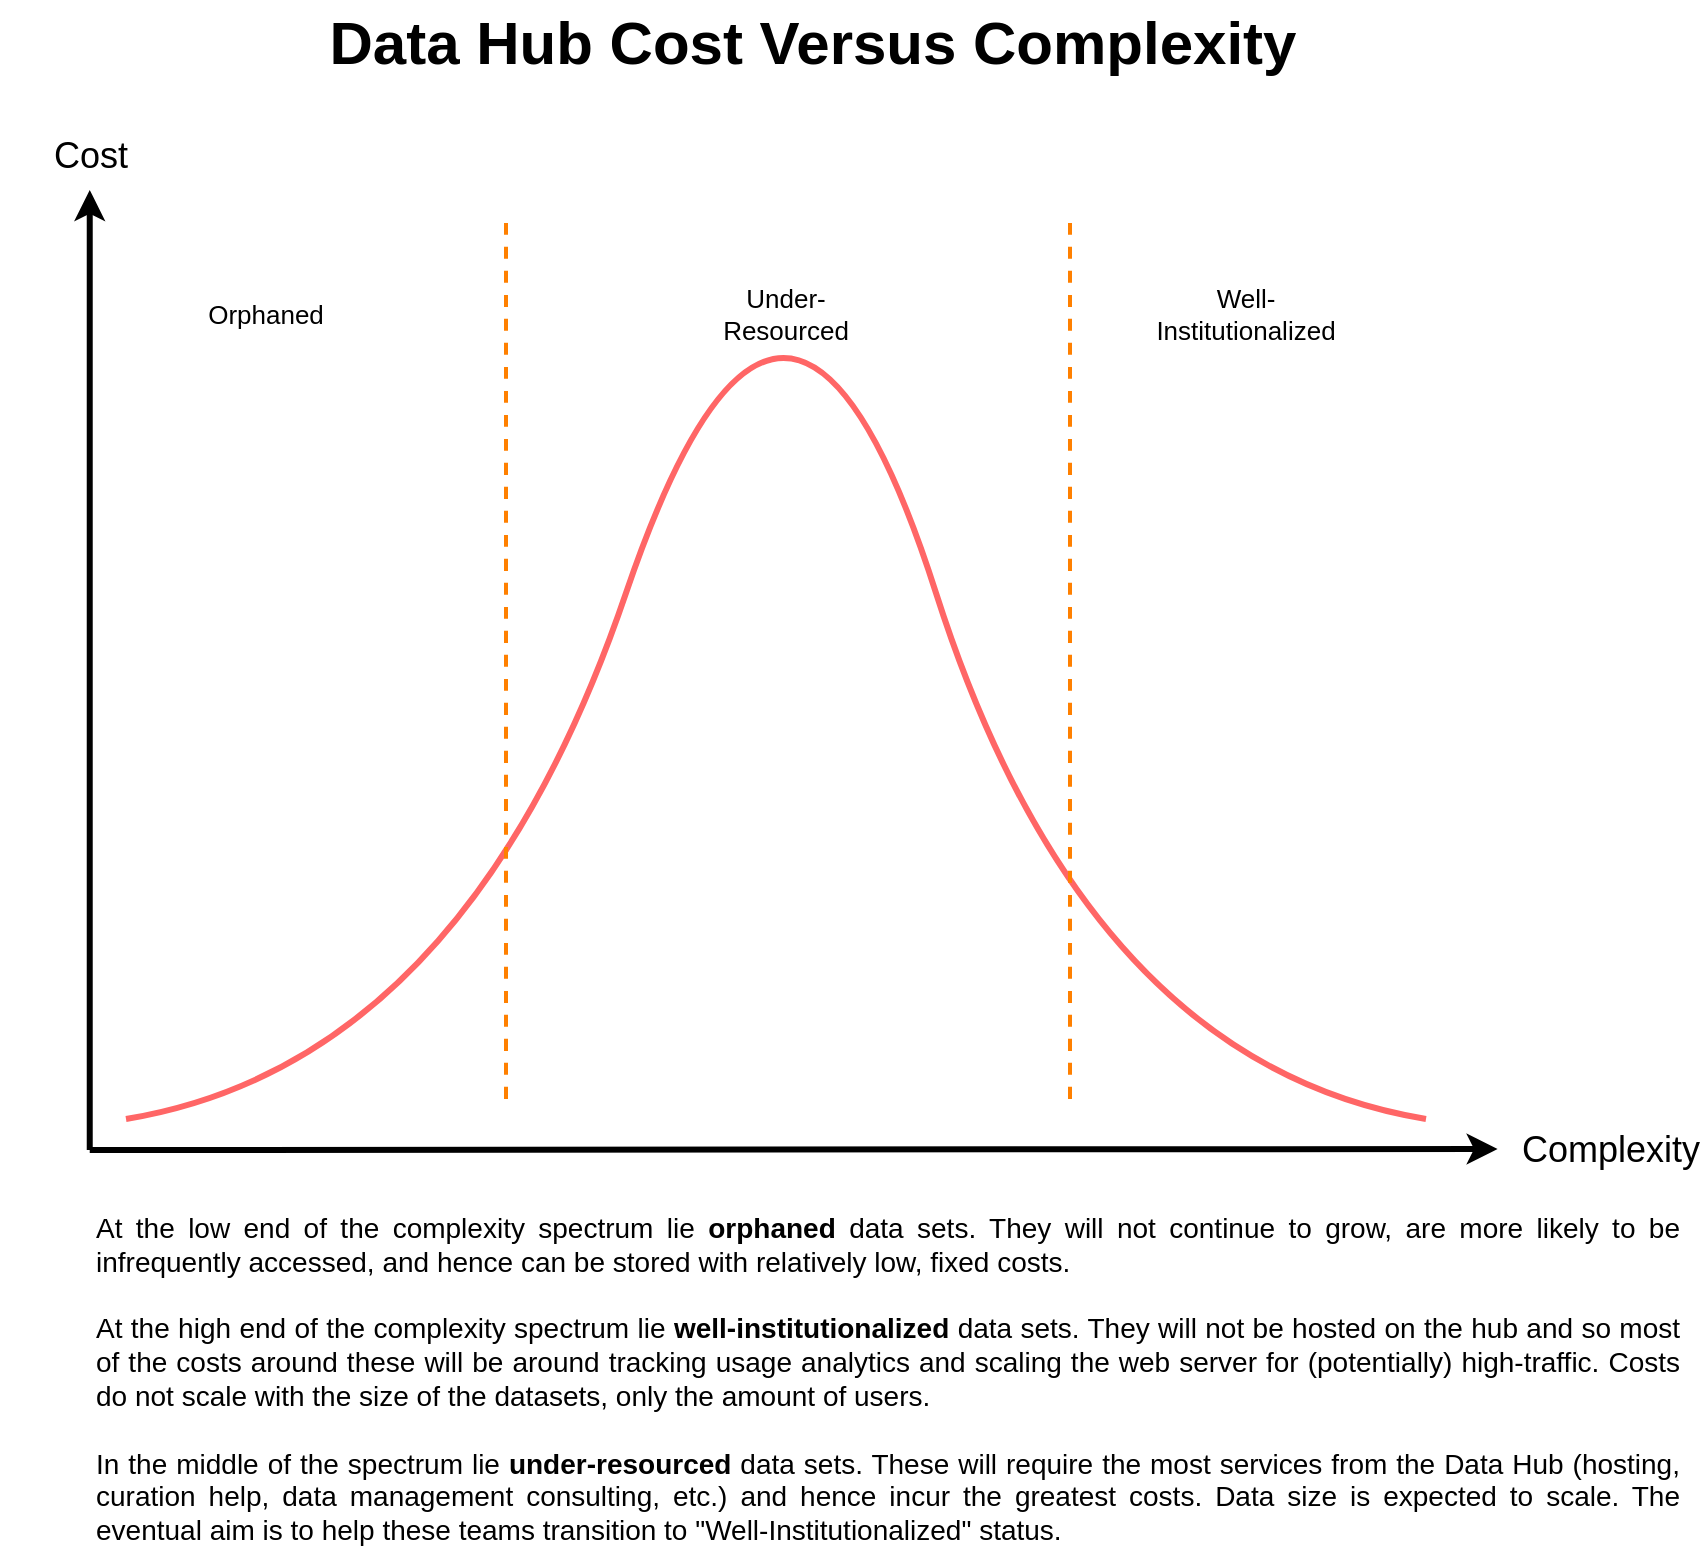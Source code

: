 <mxfile version="20.4.0" type="github">
  <diagram id="07fea595-8f29-1299-0266-81d95cde20df" name="Page-1">
    <mxGraphModel dx="-916" dy="-111" grid="1" gridSize="10" guides="1" tooltips="1" connect="1" arrows="1" fold="1" page="1" pageScale="1" pageWidth="1169" pageHeight="827" background="none" math="0" shadow="0">
      <root>
        <mxCell id="0" />
        <mxCell id="1" parent="0" />
        <mxCell id="749" value="Data Hub Cost Versus Complexity" style="text;spacingTop=-5;align=center;verticalAlign=middle;fontSize=30;fontStyle=1;html=1;points=[]" parent="1" vertex="1">
          <mxGeometry x="2437.5" y="854.5" width="810" height="45" as="geometry" />
        </mxCell>
        <mxCell id="k2BHmzrAgpWdPYKoDZJQ-762" value="" style="group" vertex="1" connectable="0" parent="1">
          <mxGeometry x="2440" y="920" width="840" height="517" as="geometry" />
        </mxCell>
        <mxCell id="k2BHmzrAgpWdPYKoDZJQ-753" value="" style="group" vertex="1" connectable="0" parent="k2BHmzrAgpWdPYKoDZJQ-762">
          <mxGeometry width="840" height="517" as="geometry" />
        </mxCell>
        <mxCell id="727" value="" style="edgeStyle=none;html=1;fontColor=#000000;strokeWidth=3;strokeColor=#000000;" parent="k2BHmzrAgpWdPYKoDZJQ-753" edge="1">
          <mxGeometry width="100" height="100" relative="1" as="geometry">
            <mxPoint x="41.869" y="509" as="sourcePoint" />
            <mxPoint x="41.869" y="29" as="targetPoint" />
          </mxGeometry>
        </mxCell>
        <mxCell id="735" value="Complexity" style="text;spacingTop=-5;html=1;fontSize=18;fontStyle=0;points=[];strokeColor=none;" parent="k2BHmzrAgpWdPYKoDZJQ-753" vertex="1">
          <mxGeometry x="756.262" y="497" width="83.738" height="20" as="geometry" />
        </mxCell>
        <mxCell id="745" value="&lt;div align=&quot;center&quot;&gt;Cost&lt;/div&gt;" style="text;spacingTop=-5;html=1;fontSize=18;fontStyle=0;points=[];align=center;" parent="k2BHmzrAgpWdPYKoDZJQ-753" vertex="1">
          <mxGeometry width="83.738" height="20" as="geometry" />
        </mxCell>
        <mxCell id="k2BHmzrAgpWdPYKoDZJQ-752" value="" style="edgeStyle=none;html=1;fontColor=#000000;strokeWidth=3;strokeColor=#000000;" edge="1" parent="k2BHmzrAgpWdPYKoDZJQ-753">
          <mxGeometry width="100" height="100" relative="1" as="geometry">
            <mxPoint x="41.869" y="509" as="sourcePoint" />
            <mxPoint x="745.794" y="508.5" as="targetPoint" />
          </mxGeometry>
        </mxCell>
        <mxCell id="k2BHmzrAgpWdPYKoDZJQ-754" value="" style="endArrow=none;html=1;fontSize=13;strokeWidth=3;strokeColor=#FF6666;curved=1;startArrow=none;startFill=0;" edge="1" parent="k2BHmzrAgpWdPYKoDZJQ-753">
          <mxGeometry width="50" height="50" relative="1" as="geometry">
            <mxPoint x="60" y="493.5" as="sourcePoint" />
            <mxPoint x="710" y="493.5" as="targetPoint" />
            <Array as="points">
              <mxPoint x="230" y="465.5" />
              <mxPoint x="390" y="-4.5" />
              <mxPoint x="540" y="465.5" />
            </Array>
          </mxGeometry>
        </mxCell>
        <mxCell id="k2BHmzrAgpWdPYKoDZJQ-757" value="" style="endArrow=none;dashed=1;html=1;strokeWidth=2;strokeColor=#FF8000;fontSize=13;curved=1;" edge="1" parent="k2BHmzrAgpWdPYKoDZJQ-753">
          <mxGeometry width="50" height="50" relative="1" as="geometry">
            <mxPoint x="532" y="45.5" as="sourcePoint" />
            <mxPoint x="532" y="485.5" as="targetPoint" />
          </mxGeometry>
        </mxCell>
        <mxCell id="k2BHmzrAgpWdPYKoDZJQ-758" value="Orphaned" style="text;html=1;strokeColor=none;fillColor=none;align=center;verticalAlign=middle;whiteSpace=wrap;rounded=0;fontSize=13;" vertex="1" parent="k2BHmzrAgpWdPYKoDZJQ-753">
          <mxGeometry x="100" y="75.5" width="60" height="30" as="geometry" />
        </mxCell>
        <mxCell id="k2BHmzrAgpWdPYKoDZJQ-761" value="Well-Institutionalized" style="text;html=1;strokeColor=none;fillColor=none;align=center;verticalAlign=middle;whiteSpace=wrap;rounded=0;fontSize=13;" vertex="1" parent="k2BHmzrAgpWdPYKoDZJQ-753">
          <mxGeometry x="570" y="75.5" width="100" height="30" as="geometry" />
        </mxCell>
        <mxCell id="k2BHmzrAgpWdPYKoDZJQ-760" value="Under-Resourced" style="text;html=1;strokeColor=none;fillColor=none;align=center;verticalAlign=middle;whiteSpace=wrap;rounded=0;fontSize=13;" vertex="1" parent="k2BHmzrAgpWdPYKoDZJQ-753">
          <mxGeometry x="360" y="75.5" width="60" height="30" as="geometry" />
        </mxCell>
        <mxCell id="k2BHmzrAgpWdPYKoDZJQ-756" value="" style="endArrow=none;dashed=1;html=1;strokeWidth=2;strokeColor=#FF8000;fontSize=13;curved=1;" edge="1" parent="k2BHmzrAgpWdPYKoDZJQ-762">
          <mxGeometry width="50" height="50" relative="1" as="geometry">
            <mxPoint x="250" y="45.5" as="sourcePoint" />
            <mxPoint x="250" y="485.5" as="targetPoint" />
          </mxGeometry>
        </mxCell>
        <mxCell id="k2BHmzrAgpWdPYKoDZJQ-764" value="&lt;div style=&quot;font-size: 14px;&quot; align=&quot;justify&quot;&gt;&lt;font style=&quot;font-size: 14px;&quot;&gt;At the low end of the complexity spectrum lie &lt;b&gt;orphaned&lt;/b&gt; data sets. They will not continue to grow, are more likely to be infrequently accessed, and hence can be stored with relatively low, fixed costs. &lt;br&gt;&lt;/font&gt;&lt;/div&gt;&lt;div style=&quot;font-size: 14px;&quot; align=&quot;justify&quot;&gt;&lt;font style=&quot;font-size: 14px;&quot;&gt;&lt;br&gt;&lt;/font&gt;&lt;/div&gt;&lt;div style=&quot;font-size: 14px;&quot; align=&quot;justify&quot;&gt;&lt;font style=&quot;font-size: 14px;&quot;&gt;At the high end of the complexity spectrum lie &lt;b&gt;well-institutionalized&lt;/b&gt; data sets. They will not be hosted on the hub and so most of the costs around these will be around tracking usage analytics and scaling the web server for (potentially) high-traffic. Costs do not scale with the size of the datasets, only the amount of users.&lt;/font&gt;&lt;/div&gt;&lt;div style=&quot;font-size: 14px;&quot; align=&quot;justify&quot;&gt;&lt;font style=&quot;font-size: 14px;&quot;&gt;&lt;br&gt;&lt;/font&gt;&lt;/div&gt;&lt;div style=&quot;font-size: 14px;&quot; align=&quot;justify&quot;&gt;&lt;font style=&quot;font-size: 14px;&quot;&gt;In the middle of the spectrum lie &lt;b&gt;under-resourced&lt;/b&gt; data sets. These will  require the most services from the Data Hub (hosting, curation help, data management consulting, etc.) and hence incur the greatest costs. Data size is expected to scale. The eventual aim is to help these teams transition to &quot;Well-Institutionalized&quot; status.&lt;br&gt;&lt;/font&gt;&lt;/div&gt;" style="text;html=1;strokeColor=none;fillColor=none;spacing=5;spacingTop=-20;whiteSpace=wrap;overflow=hidden;rounded=0;fontSize=13;" vertex="1" parent="1">
          <mxGeometry x="2480" y="1470" width="800" height="160" as="geometry" />
        </mxCell>
      </root>
    </mxGraphModel>
  </diagram>
</mxfile>

